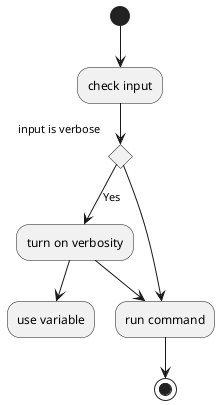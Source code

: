 @startuml
(*)  --> "check input"
If "input is verbose" then
--> [Yes] "turn on verbosity" as tov
--> "run command"
else
--> "run command"
Endif
-->(*)

tov -down-> "use variable"
@enduml